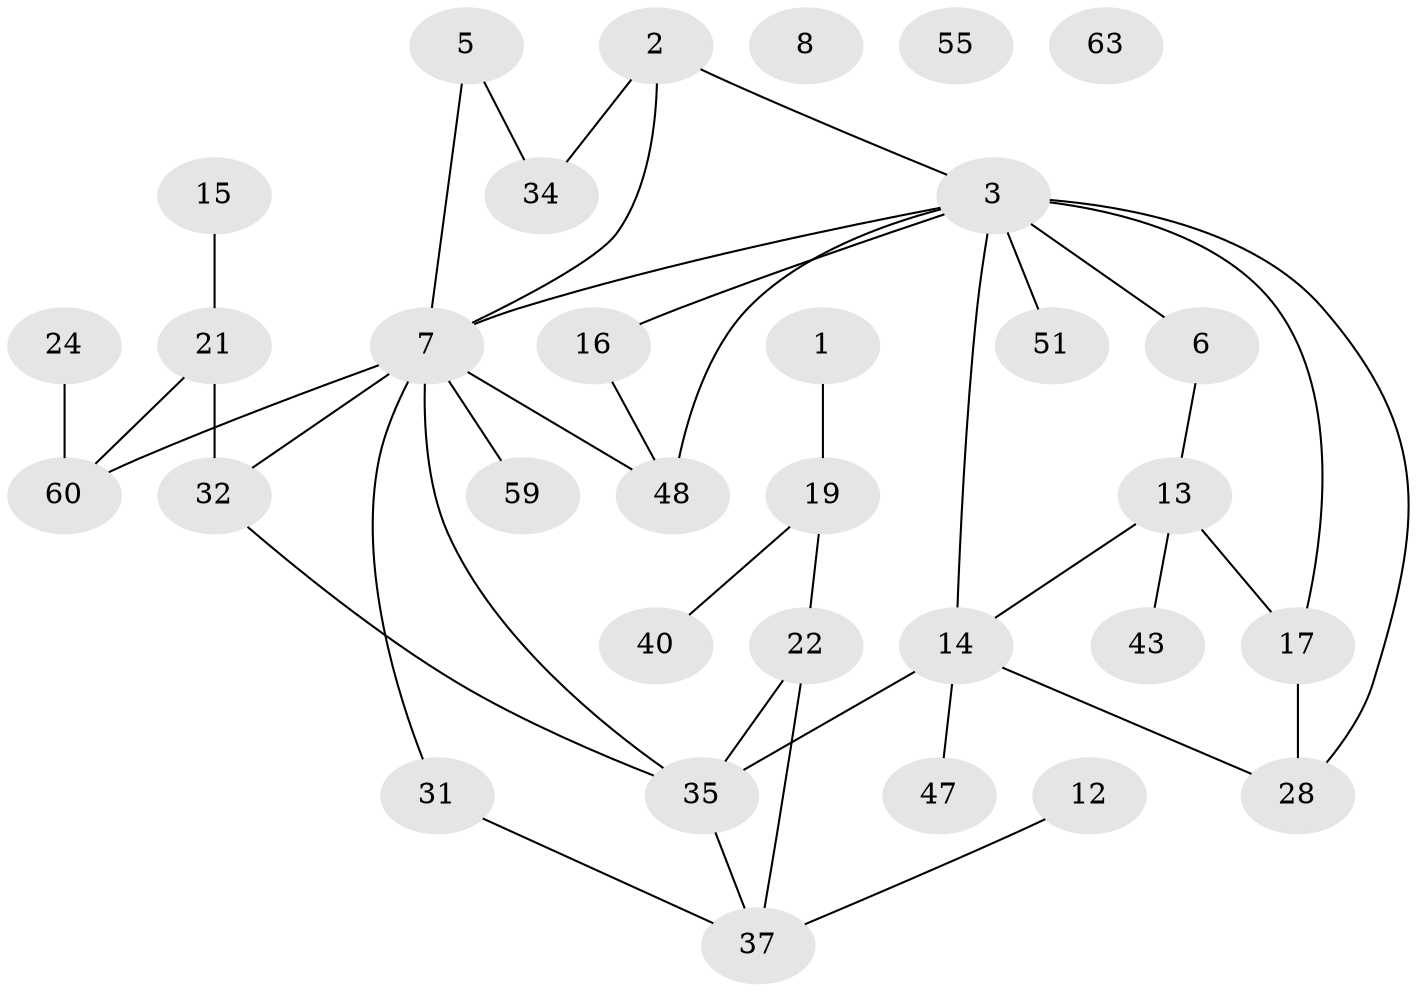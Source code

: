 // original degree distribution, {1: 0.26153846153846155, 2: 0.2923076923076923, 6: 0.015384615384615385, 3: 0.2, 4: 0.12307692307692308, 0: 0.046153846153846156, 5: 0.06153846153846154}
// Generated by graph-tools (version 1.1) at 2025/13/03/09/25 04:13:11]
// undirected, 32 vertices, 41 edges
graph export_dot {
graph [start="1"]
  node [color=gray90,style=filled];
  1;
  2 [super="+18"];
  3 [super="+56+42+33+4+11+10"];
  5;
  6 [super="+25"];
  7 [super="+30+20"];
  8;
  12;
  13 [super="+62+23"];
  14 [super="+36"];
  15;
  16;
  17;
  19 [super="+52"];
  21;
  22;
  24;
  28 [super="+29"];
  31 [super="+57"];
  32;
  34;
  35 [super="+38+39"];
  37 [super="+54"];
  40;
  43;
  47 [super="+50"];
  48 [super="+49"];
  51;
  55;
  59;
  60;
  63;
  1 -- 19;
  2 -- 34;
  2 -- 7;
  2 -- 3;
  3 -- 16;
  3 -- 7;
  3 -- 17 [weight=2];
  3 -- 51;
  3 -- 6;
  3 -- 28;
  3 -- 14;
  3 -- 48;
  5 -- 34;
  5 -- 7;
  6 -- 13;
  7 -- 59;
  7 -- 35;
  7 -- 32;
  7 -- 48;
  7 -- 60;
  7 -- 31;
  12 -- 37;
  13 -- 17;
  13 -- 43;
  13 -- 14;
  14 -- 35 [weight=2];
  14 -- 28;
  14 -- 47;
  15 -- 21;
  16 -- 48;
  17 -- 28;
  19 -- 40;
  19 -- 22;
  21 -- 32;
  21 -- 60;
  22 -- 35;
  22 -- 37;
  24 -- 60;
  31 -- 37;
  32 -- 35;
  35 -- 37;
}
